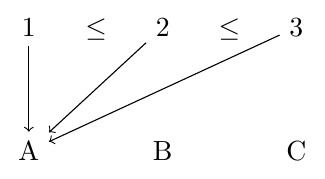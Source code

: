 \documentclass[tikz]{standalone}
\usetikzlibrary{matrix,positioning}
\begin{document}
\begin{tikzpicture}
\matrix (m) at (0,0) [matrix of nodes, column sep = 1em, row sep=3em] {
    1 & $\leq$ & 2 & $\leq$ & 3\\
    A &        & B &        & C\\
};
\foreach \Source/\Target in {
    1/1,
    3/1,
    5/1%
    }
    \draw[->] (m-1-\Source) to (m-2-\Target);
\end{tikzpicture}
\end{document}
